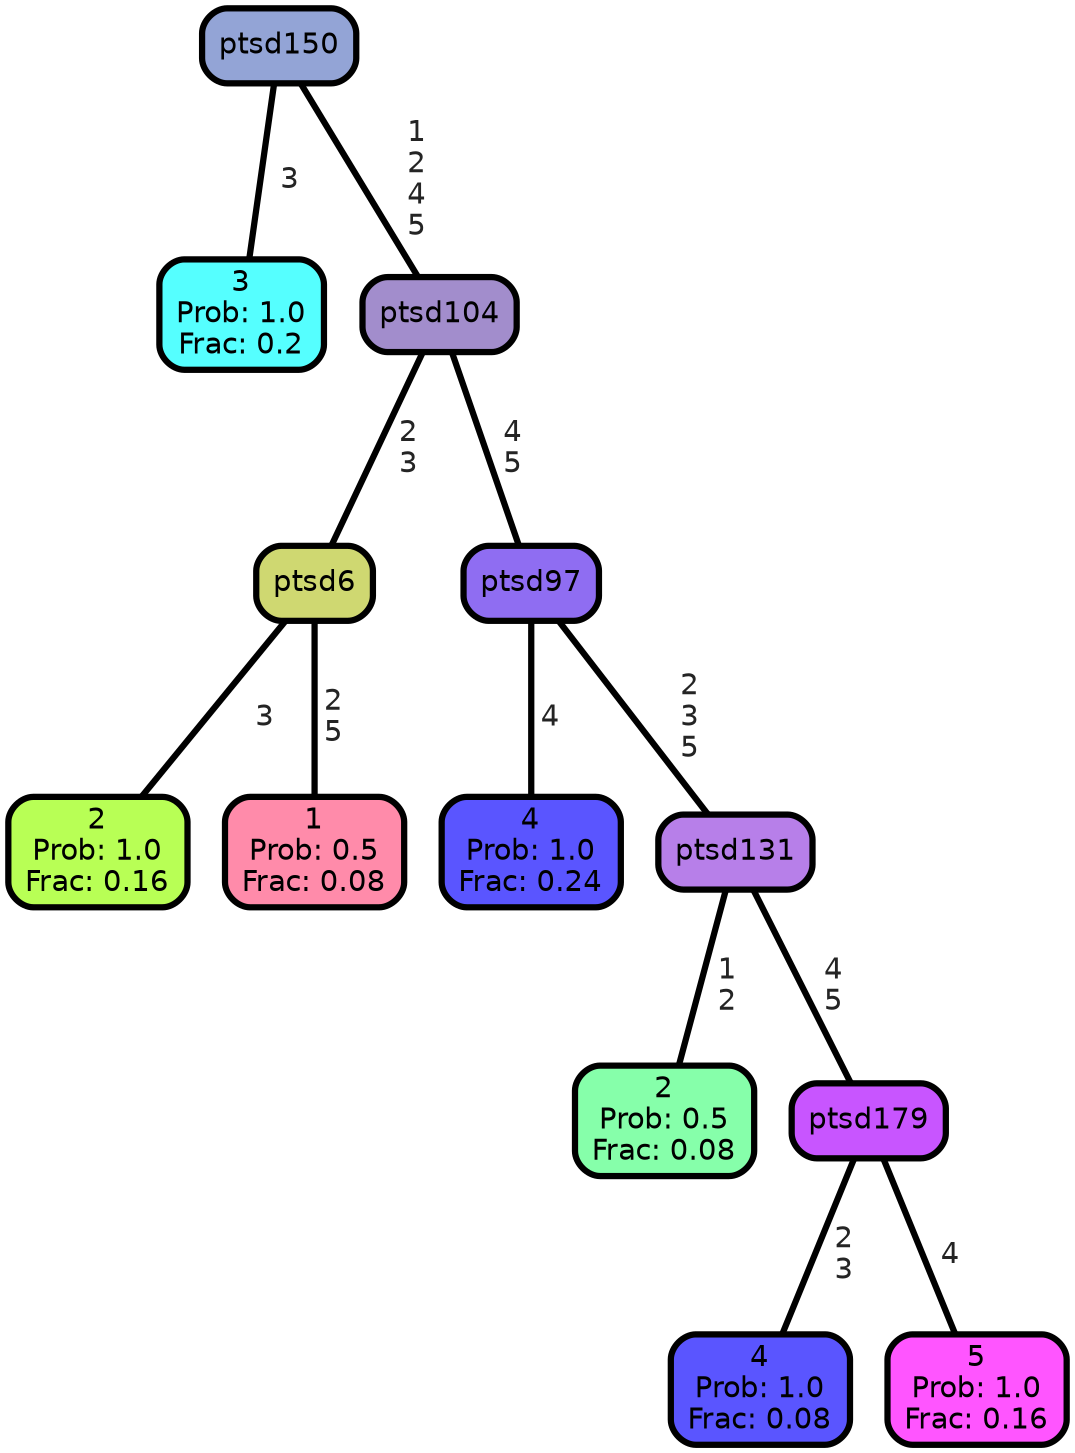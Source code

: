 graph Tree {
node [shape=box, style="filled, rounded",color="black",penwidth="3",fontcolor="black",                 fontname=helvetica] ;
graph [ranksep="0 equally", splines=straight,                 bgcolor=transparent, dpi=200] ;
edge [fontname=helvetica, fontweight=bold,fontcolor=grey14,color=black] ;
0 [label="3
Prob: 1.0
Frac: 0.2", fillcolor="#55ffff"] ;
1 [label="ptsd150", fillcolor="#93a4d6"] ;
2 [label="2
Prob: 1.0
Frac: 0.16", fillcolor="#b8ff55"] ;
3 [label="ptsd6", fillcolor="#cfd871"] ;
4 [label="1
Prob: 0.5
Frac: 0.08", fillcolor="#ff8baa"] ;
5 [label="ptsd104", fillcolor="#a28dcc"] ;
6 [label="4
Prob: 1.0
Frac: 0.24", fillcolor="#5a55ff"] ;
7 [label="ptsd97", fillcolor="#8f6df2"] ;
8 [label="2
Prob: 0.5
Frac: 0.08", fillcolor="#86ffaa"] ;
9 [label="ptsd131", fillcolor="#b77fe9"] ;
10 [label="4
Prob: 1.0
Frac: 0.08", fillcolor="#5a55ff"] ;
11 [label="ptsd179", fillcolor="#c855ff"] ;
12 [label="5
Prob: 1.0
Frac: 0.16", fillcolor="#ff55ff"] ;
1 -- 0 [label=" 3",penwidth=3] ;
1 -- 5 [label=" 1\n 2\n 4\n 5",penwidth=3] ;
3 -- 2 [label=" 3",penwidth=3] ;
3 -- 4 [label=" 2\n 5",penwidth=3] ;
5 -- 3 [label=" 2\n 3",penwidth=3] ;
5 -- 7 [label=" 4\n 5",penwidth=3] ;
7 -- 6 [label=" 4",penwidth=3] ;
7 -- 9 [label=" 2\n 3\n 5",penwidth=3] ;
9 -- 8 [label=" 1\n 2",penwidth=3] ;
9 -- 11 [label=" 4\n 5",penwidth=3] ;
11 -- 10 [label=" 2\n 3",penwidth=3] ;
11 -- 12 [label=" 4",penwidth=3] ;
{rank = same;}}